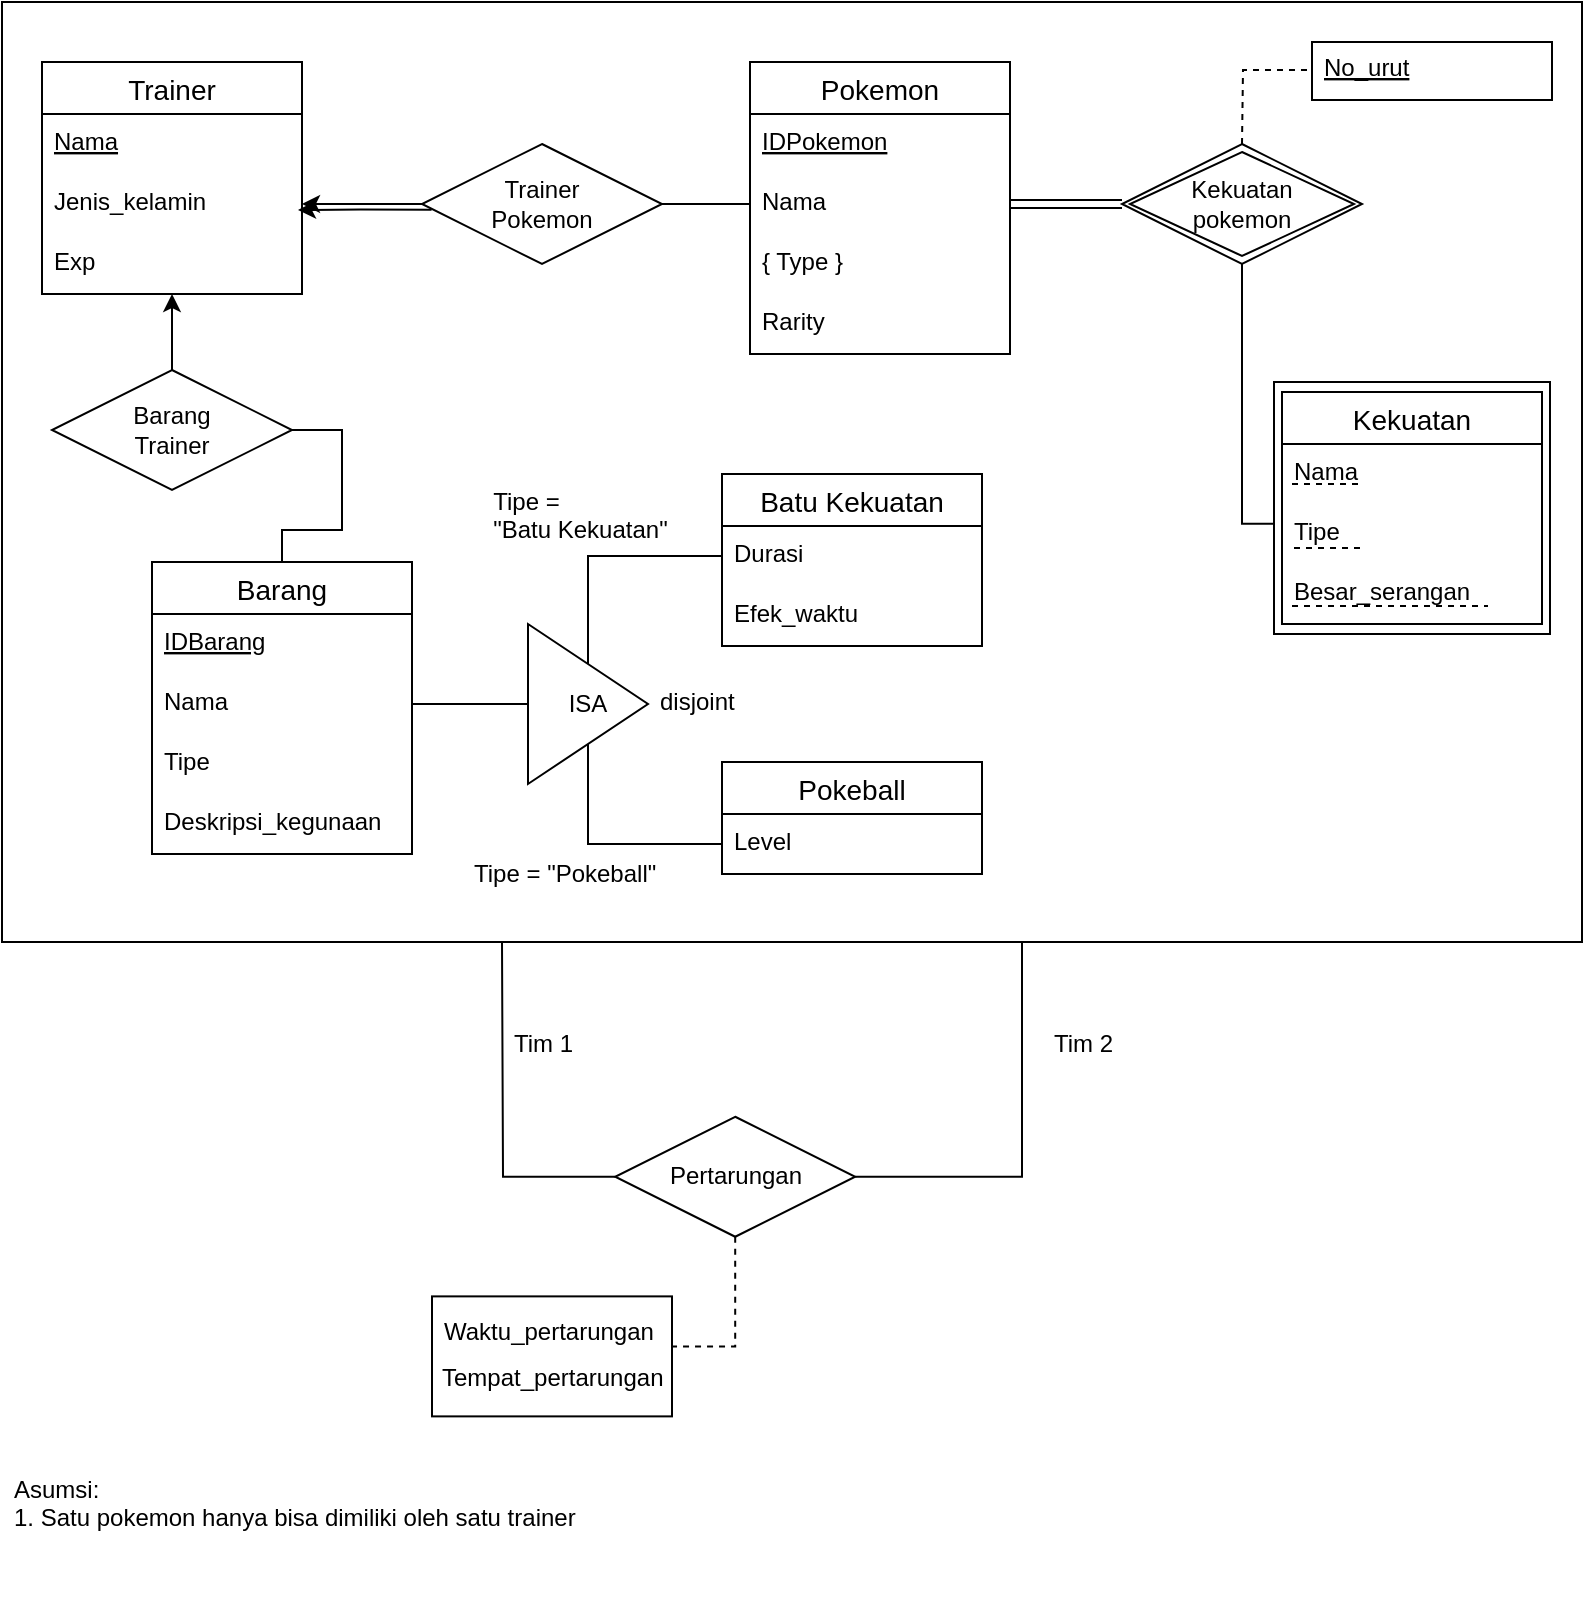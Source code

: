 <mxfile version="15.5.5" type="github">
  <diagram id="R2lEEEUBdFMjLlhIrx00" name="Page-1">
    <mxGraphModel dx="1727" dy="894" grid="1" gridSize="10" guides="1" tooltips="1" connect="1" arrows="1" fold="1" page="1" pageScale="1" pageWidth="850" pageHeight="1100" math="0" shadow="0" extFonts="Permanent Marker^https://fonts.googleapis.com/css?family=Permanent+Marker">
      <root>
        <mxCell id="0" />
        <mxCell id="1" parent="0" />
        <mxCell id="UKzEz-BU8U3r9BaCkb_5-22" value="" style="rounded=0;whiteSpace=wrap;html=1;" vertex="1" parent="1">
          <mxGeometry x="40" y="90" width="790" height="470" as="geometry" />
        </mxCell>
        <mxCell id="UKzEz-BU8U3r9BaCkb_5-90" value="" style="rounded=0;whiteSpace=wrap;html=1;" vertex="1" parent="1">
          <mxGeometry x="676" y="280" width="138" height="126" as="geometry" />
        </mxCell>
        <mxCell id="UKzEz-BU8U3r9BaCkb_5-3" value="Trainer" style="swimlane;fontStyle=0;childLayout=stackLayout;horizontal=1;startSize=26;horizontalStack=0;resizeParent=1;resizeParentMax=0;resizeLast=0;collapsible=1;marginBottom=0;align=center;fontSize=14;" vertex="1" parent="1">
          <mxGeometry x="60" y="120" width="130" height="116" as="geometry" />
        </mxCell>
        <mxCell id="UKzEz-BU8U3r9BaCkb_5-4" value="Nama" style="text;strokeColor=none;fillColor=none;spacingLeft=4;spacingRight=4;overflow=hidden;rotatable=0;points=[[0,0.5],[1,0.5]];portConstraint=eastwest;fontSize=12;fontStyle=4" vertex="1" parent="UKzEz-BU8U3r9BaCkb_5-3">
          <mxGeometry y="26" width="130" height="30" as="geometry" />
        </mxCell>
        <mxCell id="UKzEz-BU8U3r9BaCkb_5-5" value="Jenis_kelamin" style="text;strokeColor=none;fillColor=none;spacingLeft=4;spacingRight=4;overflow=hidden;rotatable=0;points=[[0,0.5],[1,0.5]];portConstraint=eastwest;fontSize=12;" vertex="1" parent="UKzEz-BU8U3r9BaCkb_5-3">
          <mxGeometry y="56" width="130" height="30" as="geometry" />
        </mxCell>
        <mxCell id="UKzEz-BU8U3r9BaCkb_5-7" value="Exp" style="text;strokeColor=none;fillColor=none;spacingLeft=4;spacingRight=4;overflow=hidden;rotatable=0;points=[[0,0.5],[1,0.5]];portConstraint=eastwest;fontSize=12;" vertex="1" parent="UKzEz-BU8U3r9BaCkb_5-3">
          <mxGeometry y="86" width="130" height="30" as="geometry" />
        </mxCell>
        <mxCell id="UKzEz-BU8U3r9BaCkb_5-9" value="Pokemon" style="swimlane;fontStyle=0;childLayout=stackLayout;horizontal=1;startSize=26;horizontalStack=0;resizeParent=1;resizeParentMax=0;resizeLast=0;collapsible=1;marginBottom=0;align=center;fontSize=14;" vertex="1" parent="1">
          <mxGeometry x="414" y="120" width="130" height="146" as="geometry" />
        </mxCell>
        <mxCell id="UKzEz-BU8U3r9BaCkb_5-10" value="IDPokemon" style="text;strokeColor=none;fillColor=none;spacingLeft=4;spacingRight=4;overflow=hidden;rotatable=0;points=[[0,0.5],[1,0.5]];portConstraint=eastwest;fontSize=12;fontStyle=4" vertex="1" parent="UKzEz-BU8U3r9BaCkb_5-9">
          <mxGeometry y="26" width="130" height="30" as="geometry" />
        </mxCell>
        <mxCell id="UKzEz-BU8U3r9BaCkb_5-11" value="Nama" style="text;strokeColor=none;fillColor=none;spacingLeft=4;spacingRight=4;overflow=hidden;rotatable=0;points=[[0,0.5],[1,0.5]];portConstraint=eastwest;fontSize=12;" vertex="1" parent="UKzEz-BU8U3r9BaCkb_5-9">
          <mxGeometry y="56" width="130" height="30" as="geometry" />
        </mxCell>
        <mxCell id="UKzEz-BU8U3r9BaCkb_5-12" value="{ Type }" style="text;strokeColor=none;fillColor=none;spacingLeft=4;spacingRight=4;overflow=hidden;rotatable=0;points=[[0,0.5],[1,0.5]];portConstraint=eastwest;fontSize=12;" vertex="1" parent="UKzEz-BU8U3r9BaCkb_5-9">
          <mxGeometry y="86" width="130" height="30" as="geometry" />
        </mxCell>
        <mxCell id="UKzEz-BU8U3r9BaCkb_5-13" value="Rarity" style="text;strokeColor=none;fillColor=none;spacingLeft=4;spacingRight=4;overflow=hidden;rotatable=0;points=[[0,0.5],[1,0.5]];portConstraint=eastwest;fontSize=12;" vertex="1" parent="UKzEz-BU8U3r9BaCkb_5-9">
          <mxGeometry y="116" width="130" height="30" as="geometry" />
        </mxCell>
        <mxCell id="UKzEz-BU8U3r9BaCkb_5-14" value="Kekuatan" style="swimlane;fontStyle=0;childLayout=stackLayout;horizontal=1;startSize=26;horizontalStack=0;resizeParent=1;resizeParentMax=0;resizeLast=0;collapsible=1;marginBottom=0;align=center;fontSize=14;" vertex="1" parent="1">
          <mxGeometry x="680" y="285" width="130" height="116" as="geometry" />
        </mxCell>
        <mxCell id="UKzEz-BU8U3r9BaCkb_5-15" value="Nama" style="text;strokeColor=none;fillColor=none;spacingLeft=4;spacingRight=4;overflow=hidden;rotatable=0;points=[[0,0.5],[1,0.5]];portConstraint=eastwest;fontSize=12;fontStyle=0" vertex="1" parent="UKzEz-BU8U3r9BaCkb_5-14">
          <mxGeometry y="26" width="130" height="30" as="geometry" />
        </mxCell>
        <mxCell id="UKzEz-BU8U3r9BaCkb_5-85" value="" style="endArrow=none;html=1;rounded=0;dashed=1;" edge="1" parent="UKzEz-BU8U3r9BaCkb_5-14">
          <mxGeometry relative="1" as="geometry">
            <mxPoint x="5" y="46" as="sourcePoint" />
            <mxPoint x="40" y="46" as="targetPoint" />
          </mxGeometry>
        </mxCell>
        <mxCell id="UKzEz-BU8U3r9BaCkb_5-16" value="Tipe" style="text;strokeColor=none;fillColor=none;spacingLeft=4;spacingRight=4;overflow=hidden;rotatable=0;points=[[0,0.5],[1,0.5]];portConstraint=eastwest;fontSize=12;" vertex="1" parent="UKzEz-BU8U3r9BaCkb_5-14">
          <mxGeometry y="56" width="130" height="30" as="geometry" />
        </mxCell>
        <mxCell id="UKzEz-BU8U3r9BaCkb_5-18" value="Besar_serangan" style="text;strokeColor=none;fillColor=none;spacingLeft=4;spacingRight=4;overflow=hidden;rotatable=0;points=[[0,0.5],[1,0.5]];portConstraint=eastwest;fontSize=12;" vertex="1" parent="UKzEz-BU8U3r9BaCkb_5-14">
          <mxGeometry y="86" width="130" height="30" as="geometry" />
        </mxCell>
        <mxCell id="UKzEz-BU8U3r9BaCkb_5-21" style="edgeStyle=orthogonalEdgeStyle;rounded=0;orthogonalLoop=1;jettySize=auto;html=1;exitX=1;exitY=0.5;exitDx=0;exitDy=0;entryX=0;entryY=0.5;entryDx=0;entryDy=0;endArrow=none;endFill=0;" edge="1" parent="1" source="UKzEz-BU8U3r9BaCkb_5-19" target="UKzEz-BU8U3r9BaCkb_5-11">
          <mxGeometry relative="1" as="geometry" />
        </mxCell>
        <mxCell id="UKzEz-BU8U3r9BaCkb_5-68" style="edgeStyle=orthogonalEdgeStyle;rounded=0;orthogonalLoop=1;jettySize=auto;html=1;exitX=0;exitY=0.5;exitDx=0;exitDy=0;entryX=1;entryY=0.5;entryDx=0;entryDy=0;endArrow=classic;endFill=1;" edge="1" parent="1" source="UKzEz-BU8U3r9BaCkb_5-19" target="UKzEz-BU8U3r9BaCkb_5-5">
          <mxGeometry relative="1" as="geometry" />
        </mxCell>
        <mxCell id="UKzEz-BU8U3r9BaCkb_5-19" value="Trainer&lt;br&gt;Pokemon" style="shape=rhombus;perimeter=rhombusPerimeter;whiteSpace=wrap;html=1;align=center;" vertex="1" parent="1">
          <mxGeometry x="250" y="161" width="120" height="60" as="geometry" />
        </mxCell>
        <mxCell id="UKzEz-BU8U3r9BaCkb_5-24" style="edgeStyle=orthogonalEdgeStyle;rounded=0;orthogonalLoop=1;jettySize=auto;html=1;exitX=0;exitY=0.5;exitDx=0;exitDy=0;entryX=0.28;entryY=0.999;entryDx=0;entryDy=0;entryPerimeter=0;endArrow=none;endFill=0;" edge="1" parent="1" source="UKzEz-BU8U3r9BaCkb_5-23">
          <mxGeometry relative="1" as="geometry">
            <mxPoint x="290.0" y="560.187" as="targetPoint" />
          </mxGeometry>
        </mxCell>
        <mxCell id="UKzEz-BU8U3r9BaCkb_5-29" style="edgeStyle=orthogonalEdgeStyle;rounded=0;orthogonalLoop=1;jettySize=auto;html=1;exitX=1;exitY=0.5;exitDx=0;exitDy=0;endArrow=none;endFill=0;" edge="1" parent="1" source="UKzEz-BU8U3r9BaCkb_5-23">
          <mxGeometry relative="1" as="geometry">
            <mxPoint x="550" y="560" as="targetPoint" />
            <Array as="points">
              <mxPoint x="550" y="677.19" />
              <mxPoint x="550" y="560.19" />
            </Array>
          </mxGeometry>
        </mxCell>
        <mxCell id="UKzEz-BU8U3r9BaCkb_5-38" style="edgeStyle=orthogonalEdgeStyle;rounded=0;orthogonalLoop=1;jettySize=auto;html=1;exitX=0.5;exitY=1;exitDx=0;exitDy=0;entryX=0.797;entryY=-0.063;entryDx=0;entryDy=0;entryPerimeter=0;endArrow=none;endFill=0;dashed=1;" edge="1" parent="1" source="UKzEz-BU8U3r9BaCkb_5-23" target="UKzEz-BU8U3r9BaCkb_5-33">
          <mxGeometry relative="1" as="geometry" />
        </mxCell>
        <mxCell id="UKzEz-BU8U3r9BaCkb_5-23" value="Pertarungan" style="shape=rhombus;perimeter=rhombusPerimeter;whiteSpace=wrap;html=1;align=center;" vertex="1" parent="1">
          <mxGeometry x="346.6" y="647.38" width="120" height="60" as="geometry" />
        </mxCell>
        <mxCell id="UKzEz-BU8U3r9BaCkb_5-74" style="edgeStyle=orthogonalEdgeStyle;rounded=0;orthogonalLoop=1;jettySize=auto;html=1;exitX=0.5;exitY=0;exitDx=0;exitDy=0;endArrow=none;endFill=0;dashed=1;" edge="1" parent="1" target="UKzEz-BU8U3r9BaCkb_5-72">
          <mxGeometry relative="1" as="geometry">
            <mxPoint x="660" y="161" as="sourcePoint" />
          </mxGeometry>
        </mxCell>
        <mxCell id="UKzEz-BU8U3r9BaCkb_5-27" style="edgeStyle=orthogonalEdgeStyle;rounded=0;orthogonalLoop=1;jettySize=auto;html=1;exitX=1;exitY=0.5;exitDx=0;exitDy=0;entryX=0;entryY=0.5;entryDx=0;entryDy=0;endArrow=none;endFill=0;shape=link;" edge="1" parent="1" source="UKzEz-BU8U3r9BaCkb_5-11" target="UKzEz-BU8U3r9BaCkb_5-89">
          <mxGeometry relative="1" as="geometry">
            <mxPoint x="600" y="191" as="targetPoint" />
          </mxGeometry>
        </mxCell>
        <mxCell id="UKzEz-BU8U3r9BaCkb_5-31" value="" style="rounded=0;whiteSpace=wrap;html=1;" vertex="1" parent="1">
          <mxGeometry x="255" y="737.19" width="120" height="60" as="geometry" />
        </mxCell>
        <mxCell id="UKzEz-BU8U3r9BaCkb_5-32" value="Waktu_pertarungan" style="text;strokeColor=none;fillColor=none;spacingLeft=4;spacingRight=4;overflow=hidden;rotatable=0;points=[[0,0.5],[1,0.5]];portConstraint=eastwest;fontSize=12;" vertex="1" parent="1">
          <mxGeometry x="255" y="741.19" width="130" height="30" as="geometry" />
        </mxCell>
        <mxCell id="UKzEz-BU8U3r9BaCkb_5-33" value="Tempat_pertarungan" style="text;strokeColor=none;fillColor=none;spacingLeft=4;spacingRight=4;overflow=hidden;rotatable=0;points=[[0,0.5],[1,0.5]];portConstraint=eastwest;fontSize=12;" vertex="1" parent="1">
          <mxGeometry x="254" y="764.19" width="130" height="30" as="geometry" />
        </mxCell>
        <mxCell id="UKzEz-BU8U3r9BaCkb_5-34" value="Tim 1" style="text;strokeColor=none;fillColor=none;spacingLeft=4;spacingRight=4;overflow=hidden;rotatable=0;points=[[0,0.5],[1,0.5]];portConstraint=eastwest;fontSize=12;" vertex="1" parent="1">
          <mxGeometry x="290" y="597.19" width="130" height="30" as="geometry" />
        </mxCell>
        <mxCell id="UKzEz-BU8U3r9BaCkb_5-35" value="Tim 2" style="text;strokeColor=none;fillColor=none;spacingLeft=4;spacingRight=4;overflow=hidden;rotatable=0;points=[[0,0.5],[1,0.5]];portConstraint=eastwest;fontSize=12;" vertex="1" parent="1">
          <mxGeometry x="560" y="597.19" width="130" height="30" as="geometry" />
        </mxCell>
        <mxCell id="UKzEz-BU8U3r9BaCkb_5-39" value="Barang" style="swimlane;fontStyle=0;childLayout=stackLayout;horizontal=1;startSize=26;horizontalStack=0;resizeParent=1;resizeParentMax=0;resizeLast=0;collapsible=1;marginBottom=0;align=center;fontSize=14;" vertex="1" parent="1">
          <mxGeometry x="115" y="370" width="130" height="146" as="geometry" />
        </mxCell>
        <mxCell id="UKzEz-BU8U3r9BaCkb_5-40" value="IDBarang" style="text;strokeColor=none;fillColor=none;spacingLeft=4;spacingRight=4;overflow=hidden;rotatable=0;points=[[0,0.5],[1,0.5]];portConstraint=eastwest;fontSize=12;fontStyle=4" vertex="1" parent="UKzEz-BU8U3r9BaCkb_5-39">
          <mxGeometry y="26" width="130" height="30" as="geometry" />
        </mxCell>
        <mxCell id="UKzEz-BU8U3r9BaCkb_5-41" value="Nama" style="text;strokeColor=none;fillColor=none;spacingLeft=4;spacingRight=4;overflow=hidden;rotatable=0;points=[[0,0.5],[1,0.5]];portConstraint=eastwest;fontSize=12;" vertex="1" parent="UKzEz-BU8U3r9BaCkb_5-39">
          <mxGeometry y="56" width="130" height="30" as="geometry" />
        </mxCell>
        <mxCell id="UKzEz-BU8U3r9BaCkb_5-42" value="Tipe" style="text;strokeColor=none;fillColor=none;spacingLeft=4;spacingRight=4;overflow=hidden;rotatable=0;points=[[0,0.5],[1,0.5]];portConstraint=eastwest;fontSize=12;" vertex="1" parent="UKzEz-BU8U3r9BaCkb_5-39">
          <mxGeometry y="86" width="130" height="30" as="geometry" />
        </mxCell>
        <mxCell id="UKzEz-BU8U3r9BaCkb_5-43" value="Deskripsi_kegunaan" style="text;strokeColor=none;fillColor=none;spacingLeft=4;spacingRight=4;overflow=hidden;rotatable=0;points=[[0,0.5],[1,0.5]];portConstraint=eastwest;fontSize=12;" vertex="1" parent="UKzEz-BU8U3r9BaCkb_5-39">
          <mxGeometry y="116" width="130" height="30" as="geometry" />
        </mxCell>
        <mxCell id="UKzEz-BU8U3r9BaCkb_5-46" style="edgeStyle=orthogonalEdgeStyle;rounded=0;orthogonalLoop=1;jettySize=auto;html=1;exitX=0.5;exitY=0;exitDx=0;exitDy=0;entryX=0.5;entryY=1;entryDx=0;entryDy=0;endArrow=classic;endFill=1;" edge="1" parent="1" source="UKzEz-BU8U3r9BaCkb_5-45" target="UKzEz-BU8U3r9BaCkb_5-3">
          <mxGeometry relative="1" as="geometry" />
        </mxCell>
        <mxCell id="UKzEz-BU8U3r9BaCkb_5-65" style="edgeStyle=orthogonalEdgeStyle;rounded=0;orthogonalLoop=1;jettySize=auto;html=1;exitX=1;exitY=0.5;exitDx=0;exitDy=0;entryX=0.5;entryY=0;entryDx=0;entryDy=0;endArrow=none;endFill=0;" edge="1" parent="1" source="UKzEz-BU8U3r9BaCkb_5-45" target="UKzEz-BU8U3r9BaCkb_5-39">
          <mxGeometry relative="1" as="geometry">
            <Array as="points">
              <mxPoint x="210" y="304" />
              <mxPoint x="210" y="354" />
              <mxPoint x="180" y="354" />
            </Array>
          </mxGeometry>
        </mxCell>
        <mxCell id="UKzEz-BU8U3r9BaCkb_5-45" value="Barang&lt;br&gt;Trainer" style="shape=rhombus;perimeter=rhombusPerimeter;whiteSpace=wrap;html=1;align=center;" vertex="1" parent="1">
          <mxGeometry x="65" y="274" width="120" height="60" as="geometry" />
        </mxCell>
        <mxCell id="UKzEz-BU8U3r9BaCkb_5-57" style="edgeStyle=orthogonalEdgeStyle;rounded=0;orthogonalLoop=1;jettySize=auto;html=1;exitX=0.5;exitY=0;exitDx=0;exitDy=0;endArrow=none;endFill=0;" edge="1" parent="1" source="UKzEz-BU8U3r9BaCkb_5-48" target="UKzEz-BU8U3r9BaCkb_5-53">
          <mxGeometry relative="1" as="geometry" />
        </mxCell>
        <mxCell id="UKzEz-BU8U3r9BaCkb_5-61" style="edgeStyle=orthogonalEdgeStyle;rounded=0;orthogonalLoop=1;jettySize=auto;html=1;exitX=0.5;exitY=1;exitDx=0;exitDy=0;endArrow=none;endFill=0;" edge="1" parent="1" source="UKzEz-BU8U3r9BaCkb_5-48" target="UKzEz-BU8U3r9BaCkb_5-60">
          <mxGeometry relative="1" as="geometry" />
        </mxCell>
        <mxCell id="UKzEz-BU8U3r9BaCkb_5-48" value="ISA" style="triangle;whiteSpace=wrap;html=1;" vertex="1" parent="1">
          <mxGeometry x="303" y="401" width="60" height="80" as="geometry" />
        </mxCell>
        <mxCell id="UKzEz-BU8U3r9BaCkb_5-49" style="edgeStyle=orthogonalEdgeStyle;rounded=0;orthogonalLoop=1;jettySize=auto;html=1;exitX=1;exitY=0.5;exitDx=0;exitDy=0;entryX=0;entryY=0.5;entryDx=0;entryDy=0;endArrow=none;endFill=0;" edge="1" parent="1" source="UKzEz-BU8U3r9BaCkb_5-41" target="UKzEz-BU8U3r9BaCkb_5-48">
          <mxGeometry relative="1" as="geometry" />
        </mxCell>
        <mxCell id="UKzEz-BU8U3r9BaCkb_5-52" value="Batu Kekuatan" style="swimlane;fontStyle=0;childLayout=stackLayout;horizontal=1;startSize=26;horizontalStack=0;resizeParent=1;resizeParentMax=0;resizeLast=0;collapsible=1;marginBottom=0;align=center;fontSize=14;" vertex="1" parent="1">
          <mxGeometry x="400" y="326" width="130" height="86" as="geometry" />
        </mxCell>
        <mxCell id="UKzEz-BU8U3r9BaCkb_5-53" value="Durasi" style="text;strokeColor=none;fillColor=none;spacingLeft=4;spacingRight=4;overflow=hidden;rotatable=0;points=[[0,0.5],[1,0.5]];portConstraint=eastwest;fontSize=12;fontStyle=0" vertex="1" parent="UKzEz-BU8U3r9BaCkb_5-52">
          <mxGeometry y="26" width="130" height="30" as="geometry" />
        </mxCell>
        <mxCell id="UKzEz-BU8U3r9BaCkb_5-54" value="Efek_waktu" style="text;strokeColor=none;fillColor=none;spacingLeft=4;spacingRight=4;overflow=hidden;rotatable=0;points=[[0,0.5],[1,0.5]];portConstraint=eastwest;fontSize=12;" vertex="1" parent="UKzEz-BU8U3r9BaCkb_5-52">
          <mxGeometry y="56" width="130" height="30" as="geometry" />
        </mxCell>
        <mxCell id="UKzEz-BU8U3r9BaCkb_5-58" value="Pokeball" style="swimlane;fontStyle=0;childLayout=stackLayout;horizontal=1;startSize=26;horizontalStack=0;resizeParent=1;resizeParentMax=0;resizeLast=0;collapsible=1;marginBottom=0;align=center;fontSize=14;" vertex="1" parent="1">
          <mxGeometry x="400" y="470" width="130" height="56" as="geometry" />
        </mxCell>
        <mxCell id="UKzEz-BU8U3r9BaCkb_5-60" value="Level" style="text;strokeColor=none;fillColor=none;spacingLeft=4;spacingRight=4;overflow=hidden;rotatable=0;points=[[0,0.5],[1,0.5]];portConstraint=eastwest;fontSize=12;" vertex="1" parent="UKzEz-BU8U3r9BaCkb_5-58">
          <mxGeometry y="26" width="130" height="30" as="geometry" />
        </mxCell>
        <mxCell id="UKzEz-BU8U3r9BaCkb_5-62" value="Tipe =&#xa;&quot;Batu Kekuatan&quot;" style="text;strokeColor=none;fillColor=none;spacingLeft=4;spacingRight=4;overflow=hidden;rotatable=0;points=[[0,0.5],[1,0.5]];portConstraint=eastwest;fontSize=12;" vertex="1" parent="1">
          <mxGeometry x="279.6" y="326.0" width="130" height="30" as="geometry" />
        </mxCell>
        <mxCell id="UKzEz-BU8U3r9BaCkb_5-63" value="Tipe = &quot;Pokeball&quot;" style="text;strokeColor=none;fillColor=none;spacingLeft=4;spacingRight=4;overflow=hidden;rotatable=0;points=[[0,0.5],[1,0.5]];portConstraint=eastwest;fontSize=12;" vertex="1" parent="1">
          <mxGeometry x="270" y="512" width="130" height="30" as="geometry" />
        </mxCell>
        <mxCell id="UKzEz-BU8U3r9BaCkb_5-64" value="disjoint" style="text;strokeColor=none;fillColor=none;spacingLeft=4;spacingRight=4;overflow=hidden;rotatable=0;points=[[0,0.5],[1,0.5]];portConstraint=eastwest;fontSize=12;" vertex="1" parent="1">
          <mxGeometry x="363" y="426.0" width="130" height="30" as="geometry" />
        </mxCell>
        <mxCell id="UKzEz-BU8U3r9BaCkb_5-69" style="edgeStyle=orthogonalEdgeStyle;rounded=0;orthogonalLoop=1;jettySize=auto;html=1;exitX=0.04;exitY=0.547;exitDx=0;exitDy=0;entryX=1;entryY=0.5;entryDx=0;entryDy=0;endArrow=classic;endFill=1;exitPerimeter=0;" edge="1" parent="1" source="UKzEz-BU8U3r9BaCkb_5-19">
          <mxGeometry relative="1" as="geometry">
            <mxPoint x="248" y="194" as="sourcePoint" />
            <mxPoint x="188" y="194" as="targetPoint" />
            <Array as="points" />
          </mxGeometry>
        </mxCell>
        <mxCell id="UKzEz-BU8U3r9BaCkb_5-70" value="Asumsi:&#xa;1. Satu pokemon hanya bisa dimiliki oleh satu trainer" style="text;strokeColor=none;fillColor=none;spacingLeft=4;spacingRight=4;overflow=hidden;rotatable=0;points=[[0,0.5],[1,0.5]];portConstraint=eastwest;fontSize=12;" vertex="1" parent="1">
          <mxGeometry x="40" y="820" width="520" height="70" as="geometry" />
        </mxCell>
        <mxCell id="UKzEz-BU8U3r9BaCkb_5-71" value="" style="rounded=0;whiteSpace=wrap;html=1;" vertex="1" parent="1">
          <mxGeometry x="695" y="110" width="120" height="29" as="geometry" />
        </mxCell>
        <mxCell id="UKzEz-BU8U3r9BaCkb_5-72" value="No_urut" style="text;strokeColor=none;fillColor=none;spacingLeft=4;spacingRight=4;overflow=hidden;rotatable=0;points=[[0,0.5],[1,0.5]];portConstraint=eastwest;fontSize=12;fontStyle=4" vertex="1" parent="1">
          <mxGeometry x="695" y="109.0" width="130" height="30" as="geometry" />
        </mxCell>
        <mxCell id="UKzEz-BU8U3r9BaCkb_5-86" value="" style="endArrow=none;html=1;rounded=0;dashed=1;" edge="1" parent="1">
          <mxGeometry relative="1" as="geometry">
            <mxPoint x="686" y="363" as="sourcePoint" />
            <mxPoint x="721" y="363" as="targetPoint" />
          </mxGeometry>
        </mxCell>
        <mxCell id="UKzEz-BU8U3r9BaCkb_5-88" value="" style="line;strokeWidth=1;rotatable=0;dashed=1;labelPosition=right;align=left;verticalAlign=middle;spacingTop=0;spacingLeft=6;points=[];portConstraint=eastwest;" vertex="1" parent="1">
          <mxGeometry x="685" y="387.0" width="98" height="10" as="geometry" />
        </mxCell>
        <mxCell id="UKzEz-BU8U3r9BaCkb_5-91" style="edgeStyle=orthogonalEdgeStyle;rounded=0;orthogonalLoop=1;jettySize=auto;html=1;exitX=0.5;exitY=1;exitDx=0;exitDy=0;entryX=-0.027;entryY=0.329;entryDx=0;entryDy=0;entryPerimeter=0;endArrow=none;endFill=0;" edge="1" parent="1" source="UKzEz-BU8U3r9BaCkb_5-89" target="UKzEz-BU8U3r9BaCkb_5-16">
          <mxGeometry relative="1" as="geometry" />
        </mxCell>
        <mxCell id="UKzEz-BU8U3r9BaCkb_5-89" value="Kekuatan &lt;br&gt;pokemon" style="shape=rhombus;double=1;perimeter=rhombusPerimeter;whiteSpace=wrap;html=1;align=center;" vertex="1" parent="1">
          <mxGeometry x="600" y="161" width="120" height="60" as="geometry" />
        </mxCell>
      </root>
    </mxGraphModel>
  </diagram>
</mxfile>

